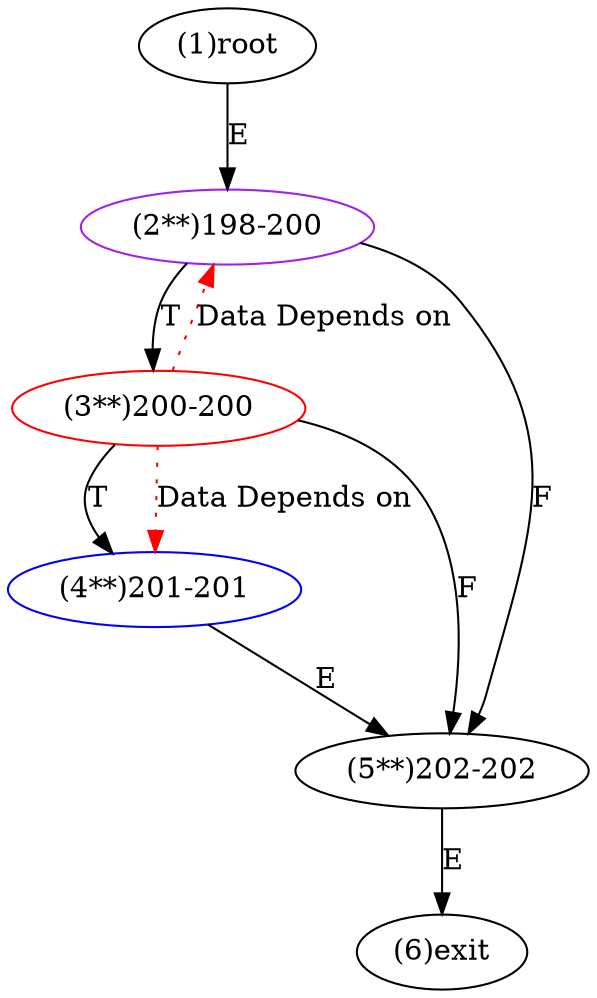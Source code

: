 digraph "" { 
1[ label="(1)root"];
2[ label="(2**)198-200",color=purple];
3[ label="(3**)200-200",color=red];
4[ label="(4**)201-201",color=blue];
5[ label="(5**)202-202"];
6[ label="(6)exit"];
1->2[ label="E"];
2->5[ label="F"];
2->3[ label="T"];
3->5[ label="F"];
3->4[ label="T"];
4->5[ label="E"];
5->6[ label="E"];
3->2[ color="red" label="Data Depends on" style = dotted ];
3->4[ color="red" label="Data Depends on" style = dotted ];
}